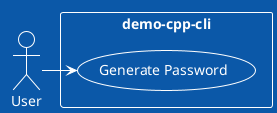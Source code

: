 @startuml UseCase
!theme amiga
actor "User" as user

rectangle demo-cpp-cli {
  usecase "Generate Password" as generatePassword
}

user -> generatePassword
@enduml